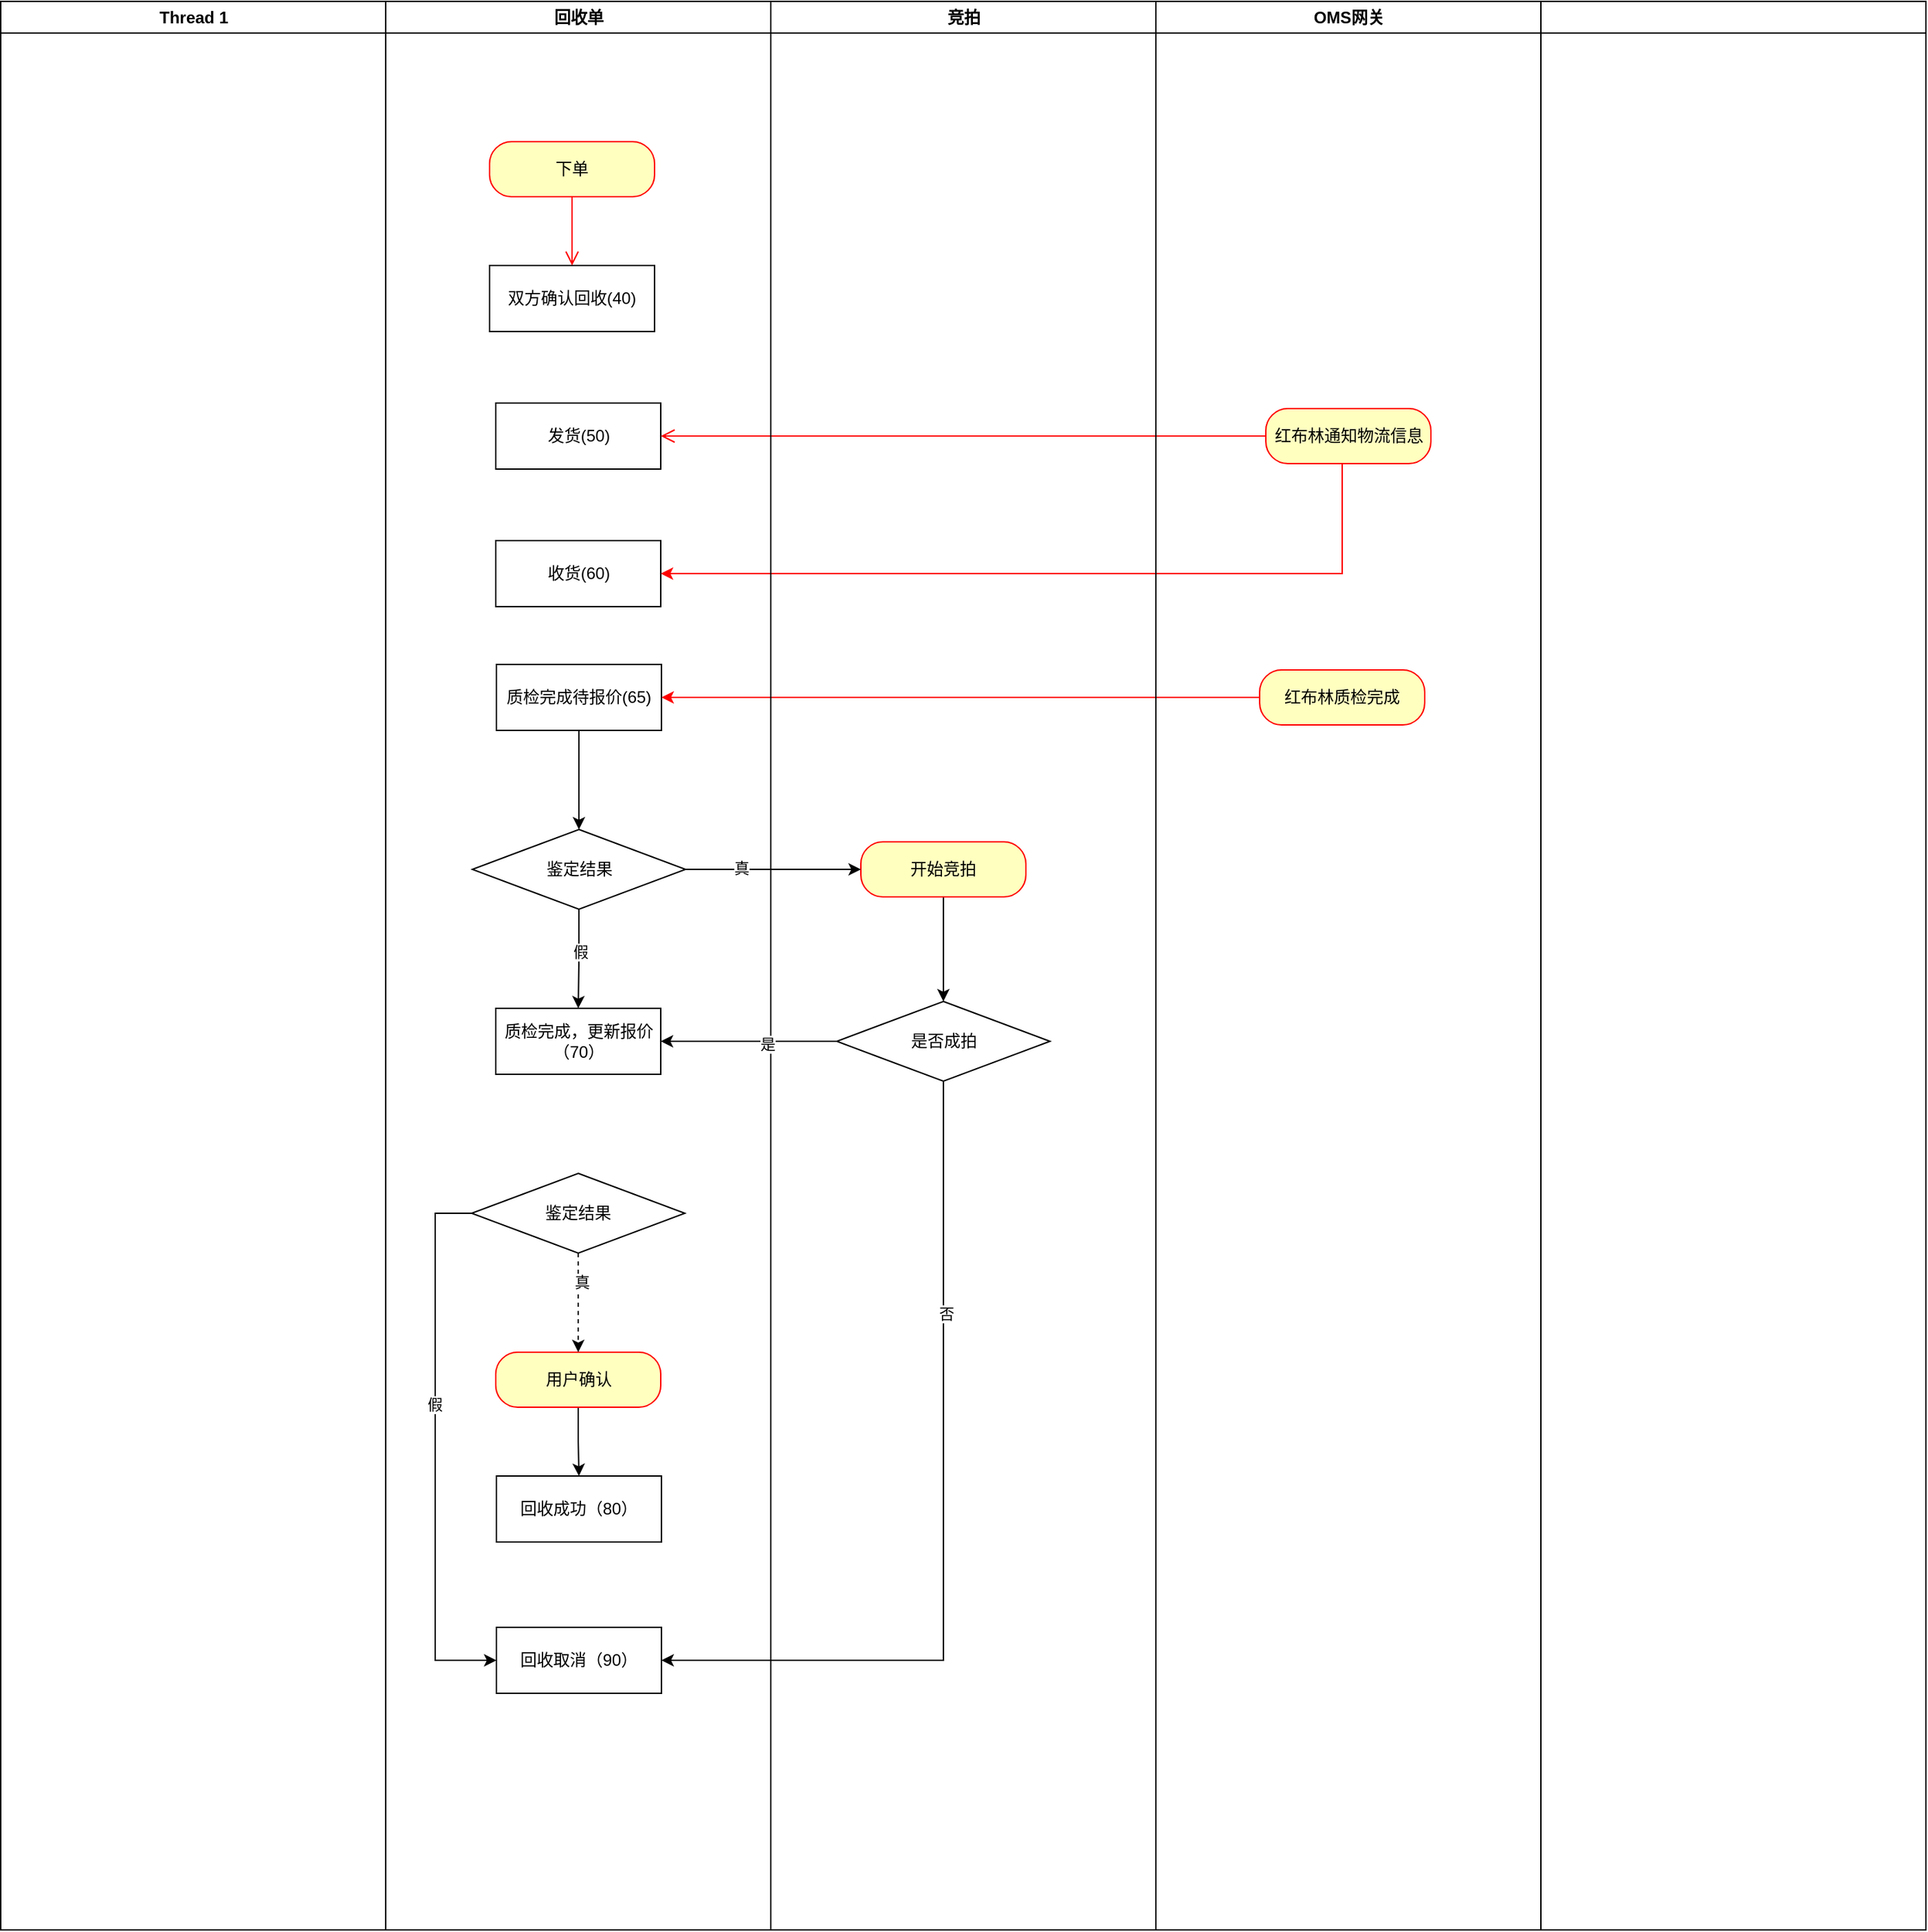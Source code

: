 <mxfile version="26.0.4">
  <diagram name="Page-1" id="e7e014a7-5840-1c2e-5031-d8a46d1fe8dd">
    <mxGraphModel dx="1674" dy="761" grid="1" gridSize="10" guides="1" tooltips="1" connect="1" arrows="1" fold="1" page="1" pageScale="1" pageWidth="1169" pageHeight="826" background="none" math="0" shadow="0">
      <root>
        <mxCell id="0" />
        <mxCell id="1" parent="0" />
        <mxCell id="2" value="Thread 1" style="swimlane;whiteSpace=wrap" parent="1" vertex="1">
          <mxGeometry x="164.5" y="128" width="280" height="1402" as="geometry" />
        </mxCell>
        <mxCell id="3" value="回收单" style="swimlane;whiteSpace=wrap" parent="1" vertex="1">
          <mxGeometry x="444.5" y="128" width="280" height="1402" as="geometry" />
        </mxCell>
        <mxCell id="XJgVs-cd-Ege7Tmot4RA-43" value="&lt;span style=&quot;text-wrap-mode: nowrap;&quot;&gt;双方确认回收(40)&lt;/span&gt;" style="rounded=0;whiteSpace=wrap;html=1;" vertex="1" parent="3">
          <mxGeometry x="75.5" y="192" width="120" height="48" as="geometry" />
        </mxCell>
        <mxCell id="XJgVs-cd-Ege7Tmot4RA-47" value="&lt;span style=&quot;text-wrap-mode: nowrap;&quot;&gt;发货(50)&lt;/span&gt;" style="rounded=0;whiteSpace=wrap;html=1;" vertex="1" parent="3">
          <mxGeometry x="80" y="292" width="120" height="48" as="geometry" />
        </mxCell>
        <mxCell id="XJgVs-cd-Ege7Tmot4RA-48" value="&lt;span style=&quot;text-wrap-mode: nowrap;&quot;&gt;收货(60)&lt;/span&gt;" style="rounded=0;whiteSpace=wrap;html=1;" vertex="1" parent="3">
          <mxGeometry x="80" y="392" width="120" height="48" as="geometry" />
        </mxCell>
        <mxCell id="XJgVs-cd-Ege7Tmot4RA-63" style="edgeStyle=orthogonalEdgeStyle;rounded=0;orthogonalLoop=1;jettySize=auto;html=1;entryX=0.5;entryY=0;entryDx=0;entryDy=0;" edge="1" parent="3" source="XJgVs-cd-Ege7Tmot4RA-52" target="XJgVs-cd-Ege7Tmot4RA-62">
          <mxGeometry relative="1" as="geometry" />
        </mxCell>
        <mxCell id="XJgVs-cd-Ege7Tmot4RA-52" value="&lt;span style=&quot;text-wrap-mode: nowrap;&quot;&gt;质检完成待报价(65)&lt;/span&gt;" style="rounded=0;whiteSpace=wrap;html=1;" vertex="1" parent="3">
          <mxGeometry x="80.5" y="482" width="120" height="48" as="geometry" />
        </mxCell>
        <mxCell id="XJgVs-cd-Ege7Tmot4RA-61" value="质检完成，更新报价&lt;div&gt;（70）&lt;/div&gt;" style="rounded=0;whiteSpace=wrap;html=1;" vertex="1" parent="3">
          <mxGeometry x="80" y="732" width="120" height="48" as="geometry" />
        </mxCell>
        <mxCell id="XJgVs-cd-Ege7Tmot4RA-64" style="edgeStyle=orthogonalEdgeStyle;rounded=0;orthogonalLoop=1;jettySize=auto;html=1;entryX=0.5;entryY=0;entryDx=0;entryDy=0;" edge="1" parent="3" source="XJgVs-cd-Ege7Tmot4RA-62" target="XJgVs-cd-Ege7Tmot4RA-61">
          <mxGeometry relative="1" as="geometry" />
        </mxCell>
        <mxCell id="XJgVs-cd-Ege7Tmot4RA-65" value="假" style="edgeLabel;html=1;align=center;verticalAlign=middle;resizable=0;points=[];" vertex="1" connectable="0" parent="XJgVs-cd-Ege7Tmot4RA-64">
          <mxGeometry x="-0.145" y="1" relative="1" as="geometry">
            <mxPoint as="offset" />
          </mxGeometry>
        </mxCell>
        <mxCell id="XJgVs-cd-Ege7Tmot4RA-62" value="鉴定结果" style="rhombus;whiteSpace=wrap;html=1;" vertex="1" parent="3">
          <mxGeometry x="63" y="602" width="155" height="58" as="geometry" />
        </mxCell>
        <mxCell id="XJgVs-cd-Ege7Tmot4RA-76" style="edgeStyle=orthogonalEdgeStyle;rounded=0;orthogonalLoop=1;jettySize=auto;html=1;entryX=0;entryY=0.5;entryDx=0;entryDy=0;" edge="1" parent="3" source="XJgVs-cd-Ege7Tmot4RA-69" target="XJgVs-cd-Ege7Tmot4RA-75">
          <mxGeometry relative="1" as="geometry">
            <Array as="points">
              <mxPoint x="36" y="881" />
              <mxPoint x="36" y="1206" />
            </Array>
          </mxGeometry>
        </mxCell>
        <mxCell id="XJgVs-cd-Ege7Tmot4RA-77" value="假" style="edgeLabel;html=1;align=center;verticalAlign=middle;resizable=0;points=[];" vertex="1" connectable="0" parent="XJgVs-cd-Ege7Tmot4RA-76">
          <mxGeometry x="-0.164" y="-1" relative="1" as="geometry">
            <mxPoint as="offset" />
          </mxGeometry>
        </mxCell>
        <mxCell id="XJgVs-cd-Ege7Tmot4RA-69" value="鉴定结果" style="rhombus;whiteSpace=wrap;html=1;" vertex="1" parent="3">
          <mxGeometry x="62.5" y="852" width="155" height="58" as="geometry" />
        </mxCell>
        <mxCell id="XJgVs-cd-Ege7Tmot4RA-74" style="edgeStyle=orthogonalEdgeStyle;rounded=0;orthogonalLoop=1;jettySize=auto;html=1;entryX=0.5;entryY=0;entryDx=0;entryDy=0;" edge="1" parent="3" source="XJgVs-cd-Ege7Tmot4RA-71" target="XJgVs-cd-Ege7Tmot4RA-73">
          <mxGeometry relative="1" as="geometry" />
        </mxCell>
        <mxCell id="XJgVs-cd-Ege7Tmot4RA-71" value="用户确认" style="rounded=1;whiteSpace=wrap;html=1;arcSize=40;fontColor=#000000;fillColor=#ffffc0;strokeColor=#ff0000;" vertex="1" parent="3">
          <mxGeometry x="80" y="982" width="120" height="40" as="geometry" />
        </mxCell>
        <mxCell id="XJgVs-cd-Ege7Tmot4RA-70" style="edgeStyle=orthogonalEdgeStyle;rounded=0;orthogonalLoop=1;jettySize=auto;html=1;dashed=1;" edge="1" parent="3" source="XJgVs-cd-Ege7Tmot4RA-69" target="XJgVs-cd-Ege7Tmot4RA-71">
          <mxGeometry relative="1" as="geometry">
            <mxPoint x="140" y="982" as="targetPoint" />
          </mxGeometry>
        </mxCell>
        <mxCell id="XJgVs-cd-Ege7Tmot4RA-72" value="真" style="edgeLabel;html=1;align=center;verticalAlign=middle;resizable=0;points=[];" vertex="1" connectable="0" parent="XJgVs-cd-Ege7Tmot4RA-70">
          <mxGeometry x="-0.417" y="2" relative="1" as="geometry">
            <mxPoint as="offset" />
          </mxGeometry>
        </mxCell>
        <mxCell id="XJgVs-cd-Ege7Tmot4RA-73" value="&lt;span style=&quot;text-wrap-mode: nowrap;&quot;&gt;回收成功（80）&lt;/span&gt;" style="rounded=0;whiteSpace=wrap;html=1;" vertex="1" parent="3">
          <mxGeometry x="80.5" y="1072" width="120" height="48" as="geometry" />
        </mxCell>
        <mxCell id="XJgVs-cd-Ege7Tmot4RA-75" value="&lt;span style=&quot;text-wrap-mode: nowrap;&quot;&gt;回收取消（90）&lt;/span&gt;" style="rounded=0;whiteSpace=wrap;html=1;" vertex="1" parent="3">
          <mxGeometry x="80.5" y="1182" width="120" height="48" as="geometry" />
        </mxCell>
        <mxCell id="4" value="OMS网关" style="swimlane;whiteSpace=wrap" parent="1" vertex="1">
          <mxGeometry x="1004.5" y="128" width="280" height="1402" as="geometry" />
        </mxCell>
        <mxCell id="XJgVs-cd-Ege7Tmot4RA-45" value="红布林通知物流信息" style="rounded=1;whiteSpace=wrap;html=1;arcSize=40;fontColor=#000000;fillColor=#ffffc0;strokeColor=#ff0000;" vertex="1" parent="4">
          <mxGeometry x="80" y="296" width="120" height="40" as="geometry" />
        </mxCell>
        <mxCell id="XJgVs-cd-Ege7Tmot4RA-56" value="红布林质检完成" style="rounded=1;whiteSpace=wrap;html=1;arcSize=40;fontColor=#000000;fillColor=#ffffc0;strokeColor=#ff0000;" vertex="1" parent="4">
          <mxGeometry x="75.5" y="486" width="120" height="40" as="geometry" />
        </mxCell>
        <mxCell id="XJgVs-cd-Ege7Tmot4RA-41" value="下单" style="rounded=1;whiteSpace=wrap;html=1;arcSize=40;fontColor=#000000;fillColor=#ffffc0;strokeColor=#ff0000;" vertex="1" parent="1">
          <mxGeometry x="520" y="230" width="120" height="40" as="geometry" />
        </mxCell>
        <mxCell id="XJgVs-cd-Ege7Tmot4RA-42" value="" style="edgeStyle=orthogonalEdgeStyle;html=1;verticalAlign=bottom;endArrow=open;endSize=8;strokeColor=#ff0000;rounded=0;" edge="1" source="XJgVs-cd-Ege7Tmot4RA-41" parent="1" target="XJgVs-cd-Ege7Tmot4RA-43">
          <mxGeometry relative="1" as="geometry">
            <mxPoint x="580" y="330" as="targetPoint" />
          </mxGeometry>
        </mxCell>
        <mxCell id="XJgVs-cd-Ege7Tmot4RA-46" value="" style="edgeStyle=orthogonalEdgeStyle;html=1;verticalAlign=bottom;endArrow=open;endSize=8;strokeColor=#ff0000;rounded=0;entryX=1;entryY=0.5;entryDx=0;entryDy=0;" edge="1" source="XJgVs-cd-Ege7Tmot4RA-45" parent="1" target="XJgVs-cd-Ege7Tmot4RA-47">
          <mxGeometry relative="1" as="geometry">
            <mxPoint x="864.5" y="490" as="targetPoint" />
          </mxGeometry>
        </mxCell>
        <mxCell id="XJgVs-cd-Ege7Tmot4RA-49" style="edgeStyle=orthogonalEdgeStyle;rounded=0;orthogonalLoop=1;jettySize=auto;html=1;entryX=1;entryY=0.5;entryDx=0;entryDy=0;strokeColor=#FF0000;" edge="1" parent="1" source="XJgVs-cd-Ege7Tmot4RA-45" target="XJgVs-cd-Ege7Tmot4RA-48">
          <mxGeometry relative="1" as="geometry">
            <Array as="points">
              <mxPoint x="1140" y="544" />
            </Array>
          </mxGeometry>
        </mxCell>
        <mxCell id="XJgVs-cd-Ege7Tmot4RA-54" style="edgeStyle=orthogonalEdgeStyle;rounded=0;orthogonalLoop=1;jettySize=auto;html=1;exitX=0;exitY=0.5;exitDx=0;exitDy=0;strokeColor=#FF0000;" edge="1" parent="1" source="XJgVs-cd-Ege7Tmot4RA-56" target="XJgVs-cd-Ege7Tmot4RA-52">
          <mxGeometry relative="1" as="geometry">
            <mxPoint x="1100" y="646" as="sourcePoint" />
          </mxGeometry>
        </mxCell>
        <mxCell id="XJgVs-cd-Ege7Tmot4RA-55" value="" style="swimlane;whiteSpace=wrap" vertex="1" parent="1">
          <mxGeometry x="1284.5" y="128" width="280" height="1402" as="geometry" />
        </mxCell>
        <mxCell id="XJgVs-cd-Ege7Tmot4RA-57" value="竞拍" style="swimlane;whiteSpace=wrap" vertex="1" parent="1">
          <mxGeometry x="724.5" y="128" width="280" height="1402" as="geometry" />
        </mxCell>
        <mxCell id="XJgVs-cd-Ege7Tmot4RA-79" style="edgeStyle=orthogonalEdgeStyle;rounded=0;orthogonalLoop=1;jettySize=auto;html=1;entryX=0.5;entryY=0;entryDx=0;entryDy=0;" edge="1" parent="XJgVs-cd-Ege7Tmot4RA-57" source="XJgVs-cd-Ege7Tmot4RA-59" target="XJgVs-cd-Ege7Tmot4RA-78">
          <mxGeometry relative="1" as="geometry" />
        </mxCell>
        <mxCell id="XJgVs-cd-Ege7Tmot4RA-59" value="开始竞拍" style="rounded=1;whiteSpace=wrap;html=1;arcSize=40;fontColor=#000000;fillColor=#ffffc0;strokeColor=#ff0000;" vertex="1" parent="XJgVs-cd-Ege7Tmot4RA-57">
          <mxGeometry x="65.5" y="611" width="120" height="40" as="geometry" />
        </mxCell>
        <mxCell id="XJgVs-cd-Ege7Tmot4RA-78" value="是否成拍" style="rhombus;whiteSpace=wrap;html=1;" vertex="1" parent="XJgVs-cd-Ege7Tmot4RA-57">
          <mxGeometry x="48" y="727" width="155" height="58" as="geometry" />
        </mxCell>
        <mxCell id="XJgVs-cd-Ege7Tmot4RA-66" style="edgeStyle=orthogonalEdgeStyle;rounded=0;orthogonalLoop=1;jettySize=auto;html=1;" edge="1" parent="1" source="XJgVs-cd-Ege7Tmot4RA-62" target="XJgVs-cd-Ege7Tmot4RA-59">
          <mxGeometry relative="1" as="geometry" />
        </mxCell>
        <mxCell id="XJgVs-cd-Ege7Tmot4RA-67" value="真" style="edgeLabel;html=1;align=center;verticalAlign=middle;resizable=0;points=[];" vertex="1" connectable="0" parent="XJgVs-cd-Ege7Tmot4RA-66">
          <mxGeometry x="-0.371" y="1" relative="1" as="geometry">
            <mxPoint as="offset" />
          </mxGeometry>
        </mxCell>
        <mxCell id="XJgVs-cd-Ege7Tmot4RA-80" style="edgeStyle=orthogonalEdgeStyle;rounded=0;orthogonalLoop=1;jettySize=auto;html=1;entryX=1;entryY=0.5;entryDx=0;entryDy=0;" edge="1" parent="1" source="XJgVs-cd-Ege7Tmot4RA-78" target="XJgVs-cd-Ege7Tmot4RA-61">
          <mxGeometry relative="1" as="geometry" />
        </mxCell>
        <mxCell id="XJgVs-cd-Ege7Tmot4RA-81" value="是" style="edgeLabel;html=1;align=center;verticalAlign=middle;resizable=0;points=[];" vertex="1" connectable="0" parent="XJgVs-cd-Ege7Tmot4RA-80">
          <mxGeometry x="-0.203" y="2" relative="1" as="geometry">
            <mxPoint as="offset" />
          </mxGeometry>
        </mxCell>
        <mxCell id="XJgVs-cd-Ege7Tmot4RA-82" style="edgeStyle=orthogonalEdgeStyle;rounded=0;orthogonalLoop=1;jettySize=auto;html=1;entryX=1;entryY=0.5;entryDx=0;entryDy=0;" edge="1" parent="1" source="XJgVs-cd-Ege7Tmot4RA-78" target="XJgVs-cd-Ege7Tmot4RA-75">
          <mxGeometry relative="1" as="geometry">
            <Array as="points">
              <mxPoint x="850" y="1334" />
            </Array>
          </mxGeometry>
        </mxCell>
        <mxCell id="XJgVs-cd-Ege7Tmot4RA-83" value="否" style="edgeLabel;html=1;align=center;verticalAlign=middle;resizable=0;points=[];" vertex="1" connectable="0" parent="XJgVs-cd-Ege7Tmot4RA-82">
          <mxGeometry x="-0.46" y="2" relative="1" as="geometry">
            <mxPoint as="offset" />
          </mxGeometry>
        </mxCell>
      </root>
    </mxGraphModel>
  </diagram>
</mxfile>
